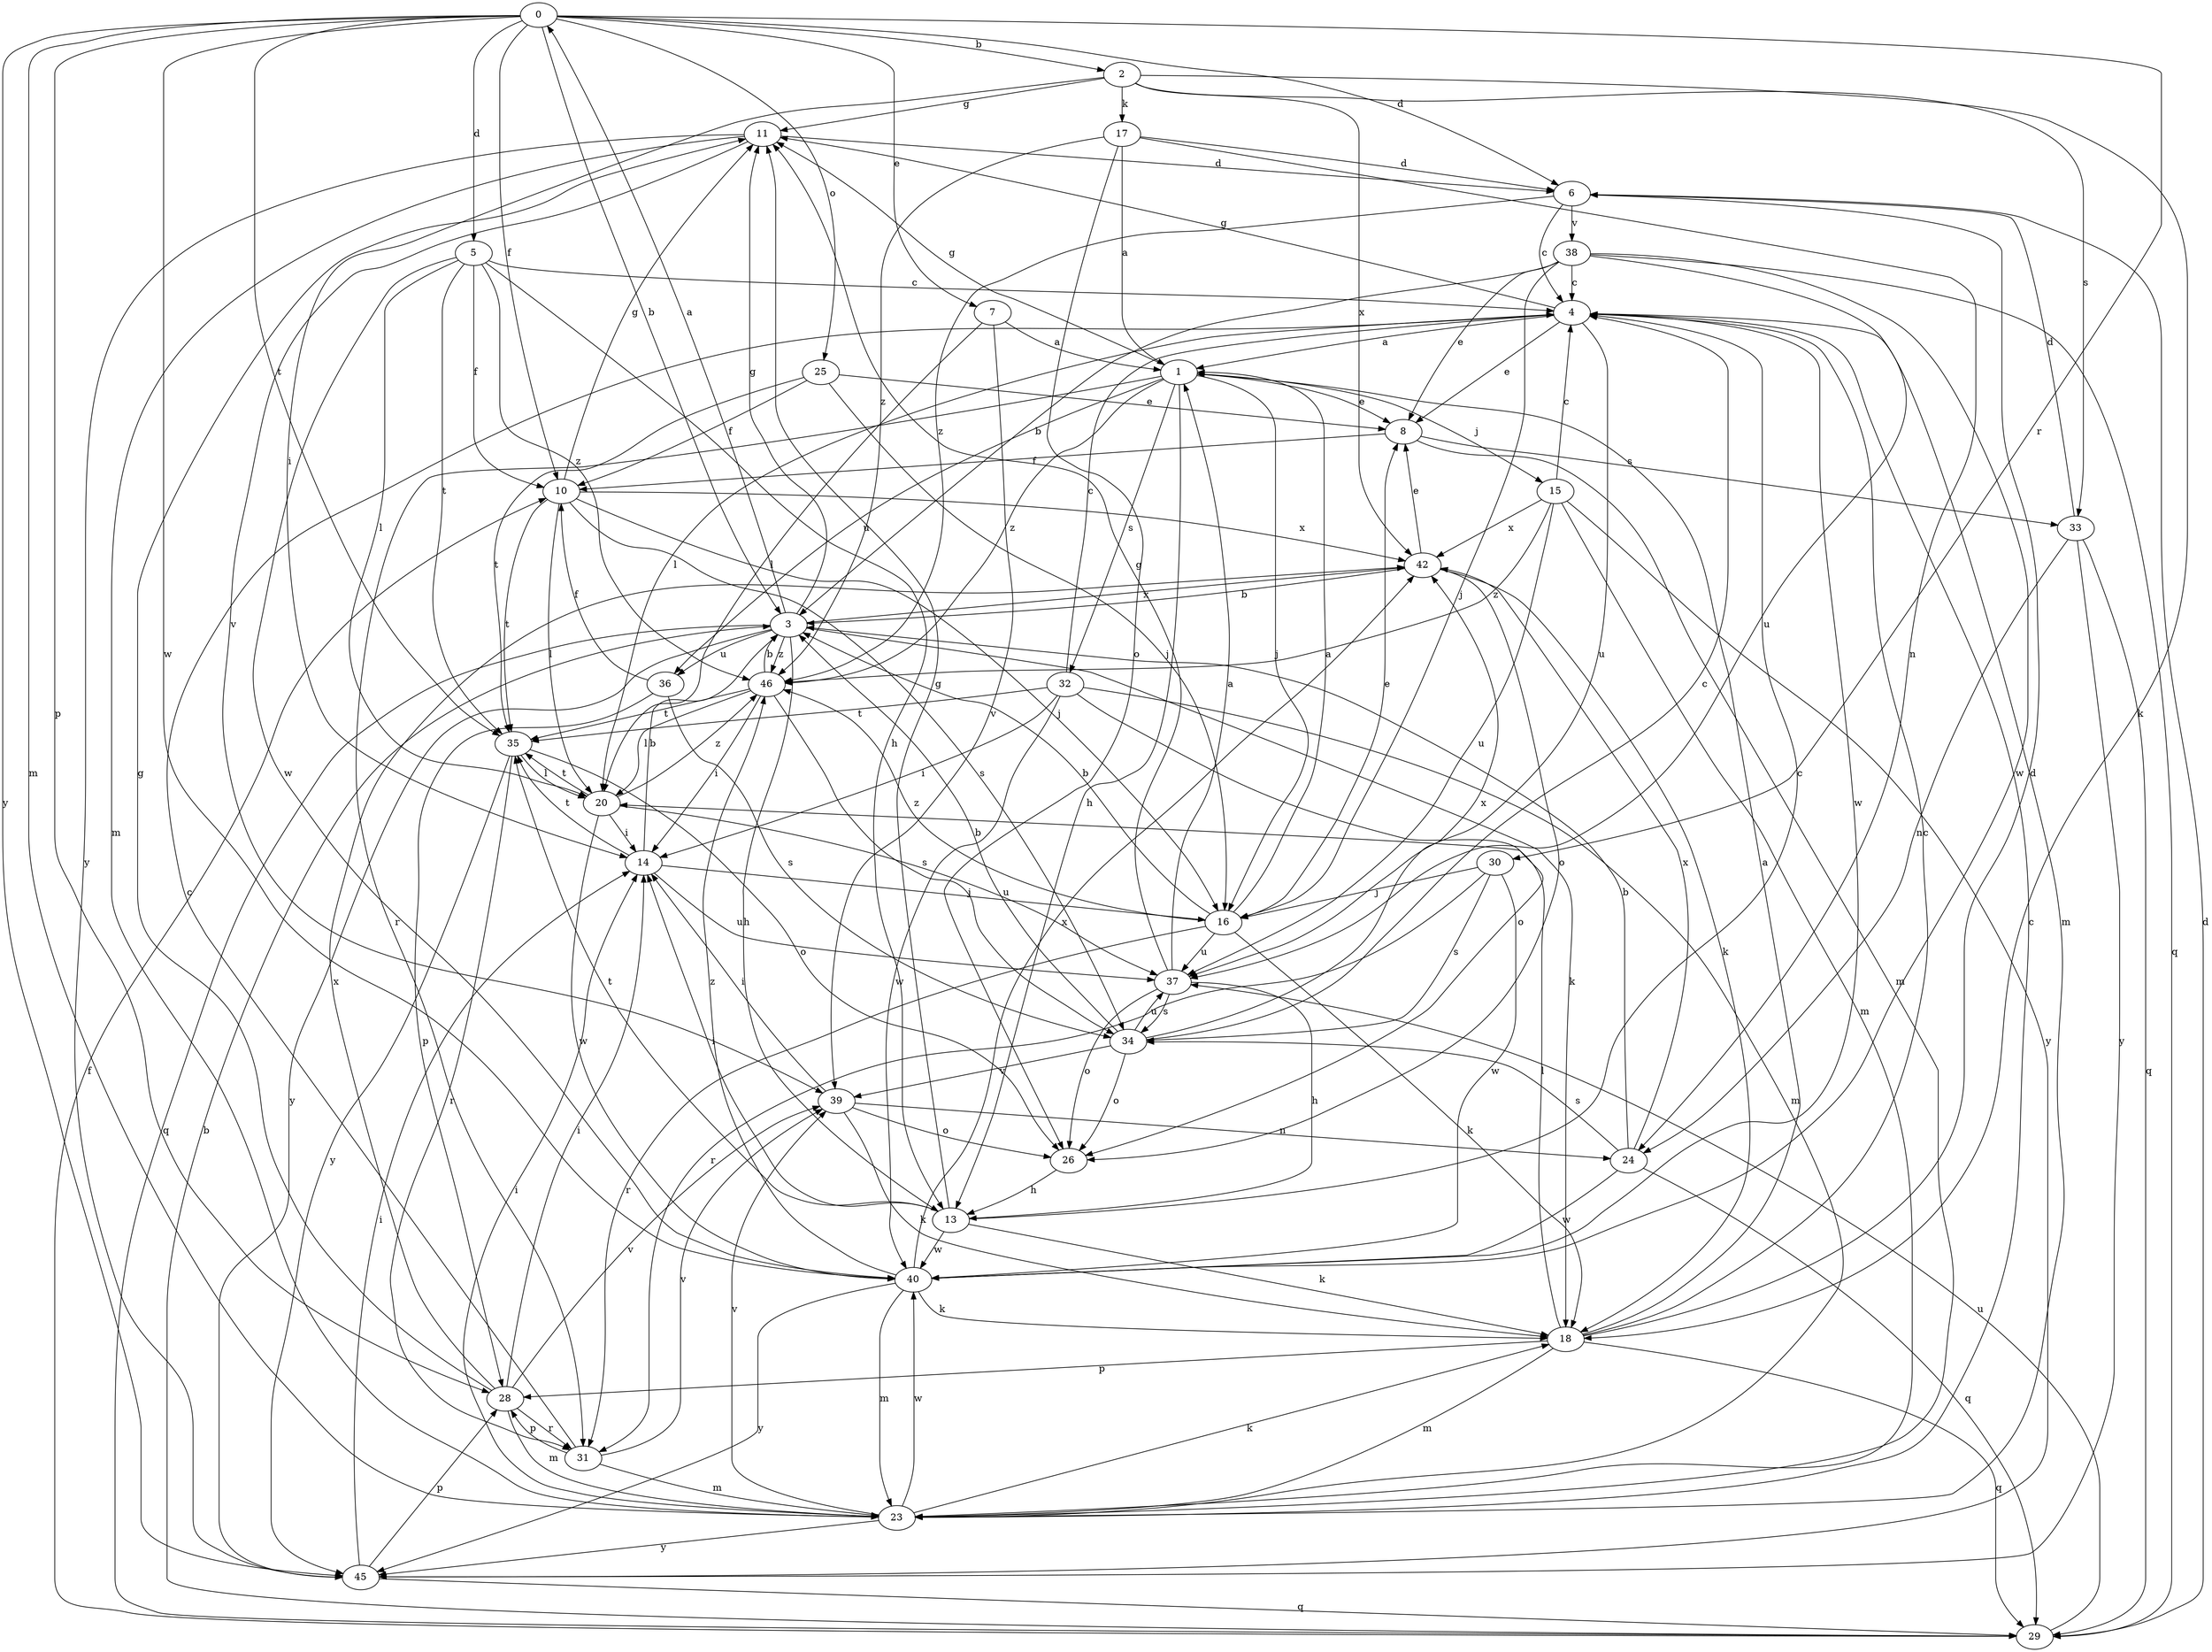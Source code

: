strict digraph  {
0;
1;
2;
3;
4;
5;
6;
7;
8;
10;
11;
13;
14;
15;
16;
17;
18;
20;
23;
24;
25;
26;
28;
29;
30;
31;
32;
33;
34;
35;
36;
37;
38;
39;
40;
42;
45;
46;
0 -> 2  [label=b];
0 -> 3  [label=b];
0 -> 5  [label=d];
0 -> 6  [label=d];
0 -> 7  [label=e];
0 -> 10  [label=f];
0 -> 23  [label=m];
0 -> 25  [label=o];
0 -> 28  [label=p];
0 -> 30  [label=r];
0 -> 35  [label=t];
0 -> 40  [label=w];
0 -> 45  [label=y];
1 -> 8  [label=e];
1 -> 11  [label=g];
1 -> 13  [label=h];
1 -> 15  [label=j];
1 -> 16  [label=j];
1 -> 31  [label=r];
1 -> 32  [label=s];
1 -> 36  [label=u];
1 -> 46  [label=z];
2 -> 11  [label=g];
2 -> 14  [label=i];
2 -> 17  [label=k];
2 -> 18  [label=k];
2 -> 33  [label=s];
2 -> 42  [label=x];
3 -> 0  [label=a];
3 -> 11  [label=g];
3 -> 13  [label=h];
3 -> 18  [label=k];
3 -> 29  [label=q];
3 -> 36  [label=u];
3 -> 42  [label=x];
3 -> 45  [label=y];
3 -> 46  [label=z];
4 -> 1  [label=a];
4 -> 8  [label=e];
4 -> 11  [label=g];
4 -> 20  [label=l];
4 -> 23  [label=m];
4 -> 37  [label=u];
4 -> 40  [label=w];
5 -> 4  [label=c];
5 -> 10  [label=f];
5 -> 13  [label=h];
5 -> 20  [label=l];
5 -> 35  [label=t];
5 -> 40  [label=w];
5 -> 46  [label=z];
6 -> 4  [label=c];
6 -> 38  [label=v];
6 -> 46  [label=z];
7 -> 1  [label=a];
7 -> 20  [label=l];
7 -> 39  [label=v];
8 -> 10  [label=f];
8 -> 23  [label=m];
8 -> 33  [label=s];
10 -> 11  [label=g];
10 -> 16  [label=j];
10 -> 20  [label=l];
10 -> 34  [label=s];
10 -> 35  [label=t];
10 -> 42  [label=x];
11 -> 6  [label=d];
11 -> 23  [label=m];
11 -> 39  [label=v];
11 -> 45  [label=y];
13 -> 4  [label=c];
13 -> 11  [label=g];
13 -> 14  [label=i];
13 -> 18  [label=k];
13 -> 35  [label=t];
13 -> 40  [label=w];
14 -> 3  [label=b];
14 -> 16  [label=j];
14 -> 35  [label=t];
14 -> 37  [label=u];
15 -> 4  [label=c];
15 -> 23  [label=m];
15 -> 37  [label=u];
15 -> 42  [label=x];
15 -> 45  [label=y];
15 -> 46  [label=z];
16 -> 1  [label=a];
16 -> 3  [label=b];
16 -> 8  [label=e];
16 -> 18  [label=k];
16 -> 31  [label=r];
16 -> 37  [label=u];
16 -> 46  [label=z];
17 -> 1  [label=a];
17 -> 6  [label=d];
17 -> 24  [label=n];
17 -> 26  [label=o];
17 -> 46  [label=z];
18 -> 1  [label=a];
18 -> 4  [label=c];
18 -> 6  [label=d];
18 -> 20  [label=l];
18 -> 23  [label=m];
18 -> 28  [label=p];
18 -> 29  [label=q];
20 -> 14  [label=i];
20 -> 35  [label=t];
20 -> 37  [label=u];
20 -> 40  [label=w];
20 -> 46  [label=z];
23 -> 4  [label=c];
23 -> 14  [label=i];
23 -> 18  [label=k];
23 -> 39  [label=v];
23 -> 40  [label=w];
23 -> 45  [label=y];
24 -> 3  [label=b];
24 -> 29  [label=q];
24 -> 34  [label=s];
24 -> 40  [label=w];
24 -> 42  [label=x];
25 -> 8  [label=e];
25 -> 10  [label=f];
25 -> 16  [label=j];
25 -> 35  [label=t];
26 -> 13  [label=h];
28 -> 11  [label=g];
28 -> 14  [label=i];
28 -> 23  [label=m];
28 -> 31  [label=r];
28 -> 39  [label=v];
28 -> 42  [label=x];
29 -> 3  [label=b];
29 -> 6  [label=d];
29 -> 10  [label=f];
29 -> 37  [label=u];
30 -> 16  [label=j];
30 -> 31  [label=r];
30 -> 34  [label=s];
30 -> 40  [label=w];
31 -> 4  [label=c];
31 -> 23  [label=m];
31 -> 28  [label=p];
31 -> 39  [label=v];
32 -> 4  [label=c];
32 -> 14  [label=i];
32 -> 23  [label=m];
32 -> 26  [label=o];
32 -> 35  [label=t];
32 -> 40  [label=w];
33 -> 6  [label=d];
33 -> 24  [label=n];
33 -> 29  [label=q];
33 -> 45  [label=y];
34 -> 3  [label=b];
34 -> 4  [label=c];
34 -> 26  [label=o];
34 -> 37  [label=u];
34 -> 39  [label=v];
34 -> 42  [label=x];
35 -> 20  [label=l];
35 -> 26  [label=o];
35 -> 31  [label=r];
35 -> 45  [label=y];
36 -> 10  [label=f];
36 -> 28  [label=p];
36 -> 34  [label=s];
37 -> 1  [label=a];
37 -> 11  [label=g];
37 -> 13  [label=h];
37 -> 26  [label=o];
37 -> 34  [label=s];
38 -> 3  [label=b];
38 -> 4  [label=c];
38 -> 8  [label=e];
38 -> 16  [label=j];
38 -> 29  [label=q];
38 -> 37  [label=u];
38 -> 40  [label=w];
39 -> 14  [label=i];
39 -> 18  [label=k];
39 -> 24  [label=n];
39 -> 26  [label=o];
40 -> 18  [label=k];
40 -> 23  [label=m];
40 -> 42  [label=x];
40 -> 45  [label=y];
40 -> 46  [label=z];
42 -> 3  [label=b];
42 -> 8  [label=e];
42 -> 18  [label=k];
42 -> 26  [label=o];
45 -> 14  [label=i];
45 -> 28  [label=p];
45 -> 29  [label=q];
46 -> 3  [label=b];
46 -> 14  [label=i];
46 -> 20  [label=l];
46 -> 34  [label=s];
46 -> 35  [label=t];
}

